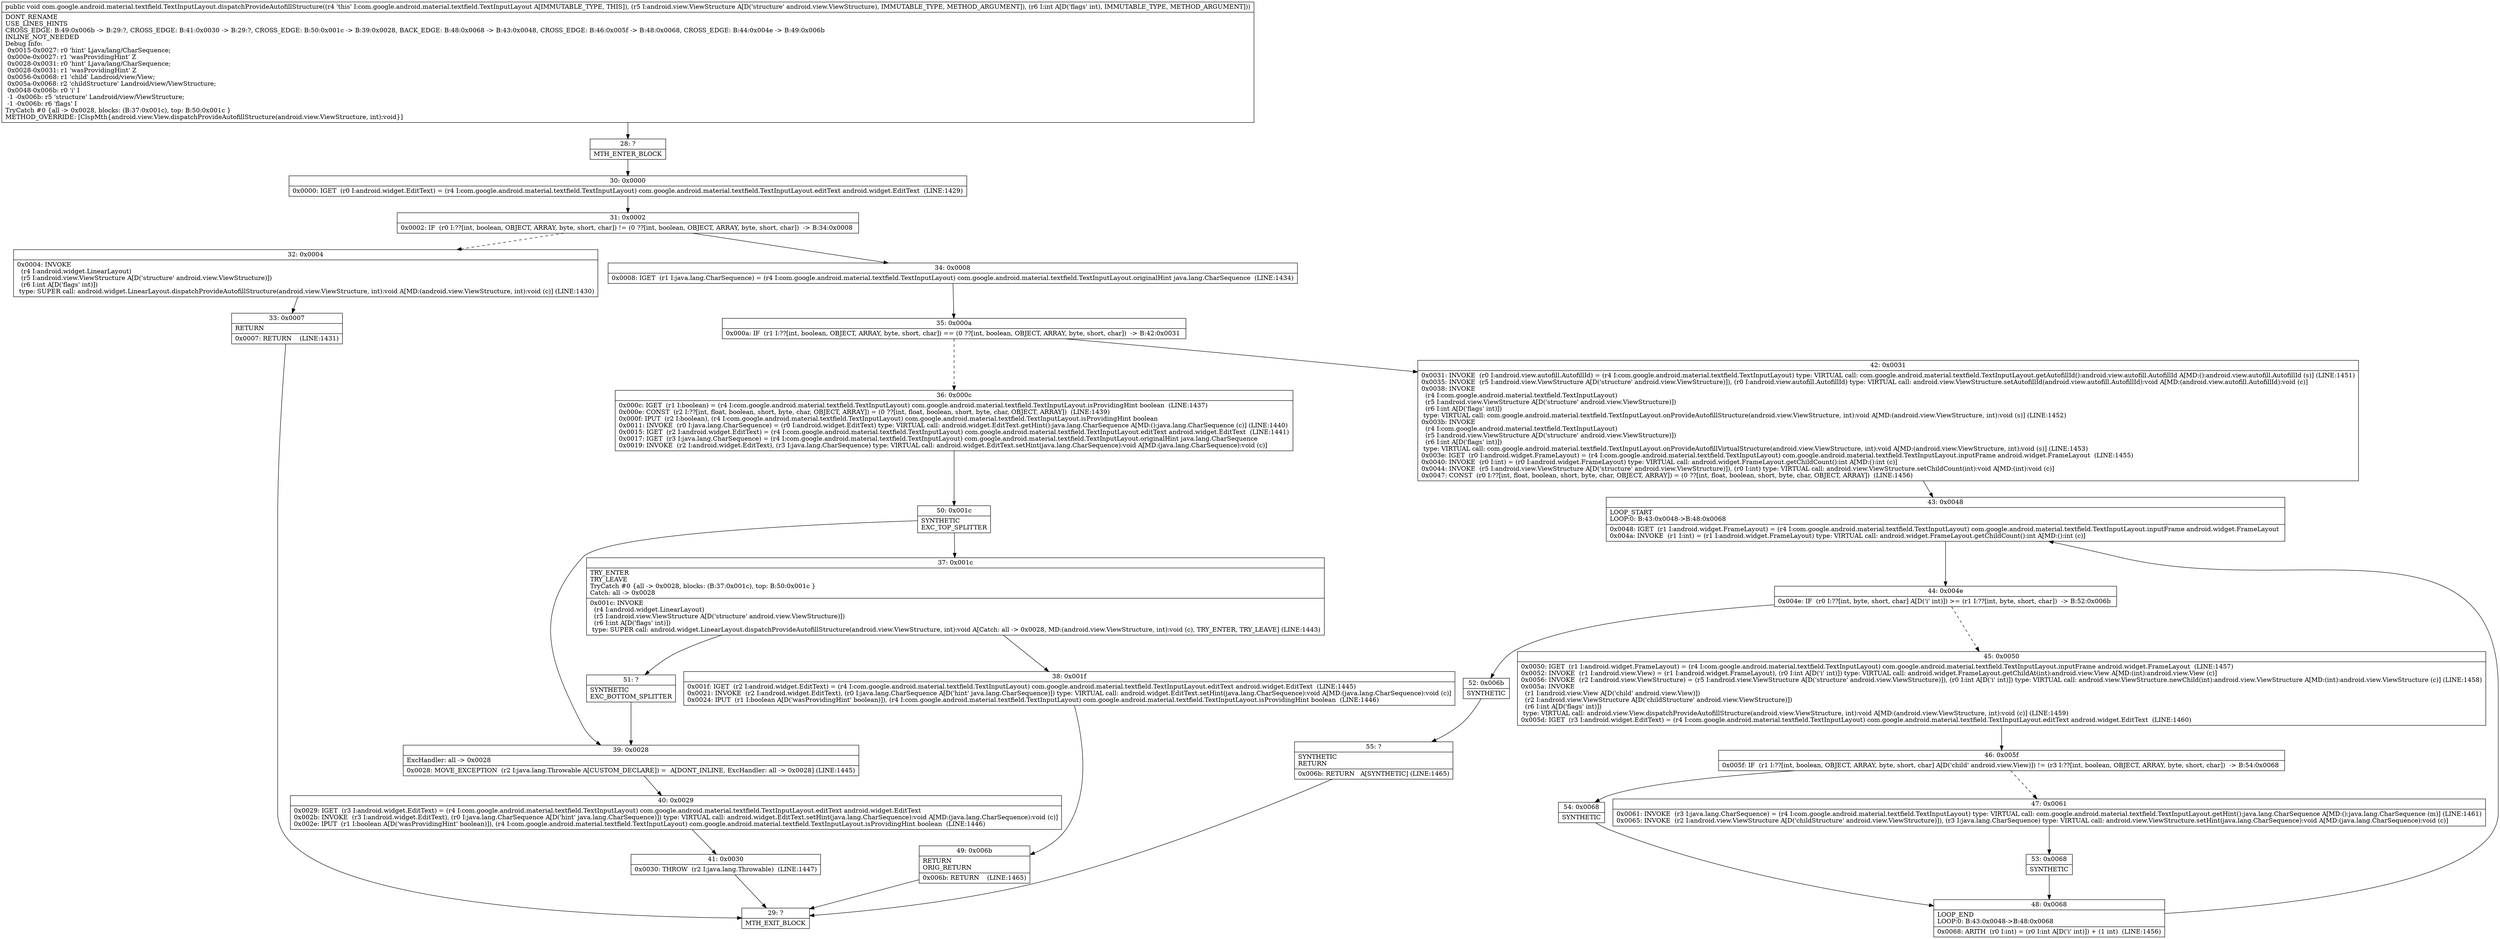 digraph "CFG forcom.google.android.material.textfield.TextInputLayout.dispatchProvideAutofillStructure(Landroid\/view\/ViewStructure;I)V" {
Node_28 [shape=record,label="{28\:\ ?|MTH_ENTER_BLOCK\l}"];
Node_30 [shape=record,label="{30\:\ 0x0000|0x0000: IGET  (r0 I:android.widget.EditText) = (r4 I:com.google.android.material.textfield.TextInputLayout) com.google.android.material.textfield.TextInputLayout.editText android.widget.EditText  (LINE:1429)\l}"];
Node_31 [shape=record,label="{31\:\ 0x0002|0x0002: IF  (r0 I:??[int, boolean, OBJECT, ARRAY, byte, short, char]) != (0 ??[int, boolean, OBJECT, ARRAY, byte, short, char])  \-\> B:34:0x0008 \l}"];
Node_32 [shape=record,label="{32\:\ 0x0004|0x0004: INVOKE  \l  (r4 I:android.widget.LinearLayout)\l  (r5 I:android.view.ViewStructure A[D('structure' android.view.ViewStructure)])\l  (r6 I:int A[D('flags' int)])\l type: SUPER call: android.widget.LinearLayout.dispatchProvideAutofillStructure(android.view.ViewStructure, int):void A[MD:(android.view.ViewStructure, int):void (c)] (LINE:1430)\l}"];
Node_33 [shape=record,label="{33\:\ 0x0007|RETURN\l|0x0007: RETURN    (LINE:1431)\l}"];
Node_29 [shape=record,label="{29\:\ ?|MTH_EXIT_BLOCK\l}"];
Node_34 [shape=record,label="{34\:\ 0x0008|0x0008: IGET  (r1 I:java.lang.CharSequence) = (r4 I:com.google.android.material.textfield.TextInputLayout) com.google.android.material.textfield.TextInputLayout.originalHint java.lang.CharSequence  (LINE:1434)\l}"];
Node_35 [shape=record,label="{35\:\ 0x000a|0x000a: IF  (r1 I:??[int, boolean, OBJECT, ARRAY, byte, short, char]) == (0 ??[int, boolean, OBJECT, ARRAY, byte, short, char])  \-\> B:42:0x0031 \l}"];
Node_36 [shape=record,label="{36\:\ 0x000c|0x000c: IGET  (r1 I:boolean) = (r4 I:com.google.android.material.textfield.TextInputLayout) com.google.android.material.textfield.TextInputLayout.isProvidingHint boolean  (LINE:1437)\l0x000e: CONST  (r2 I:??[int, float, boolean, short, byte, char, OBJECT, ARRAY]) = (0 ??[int, float, boolean, short, byte, char, OBJECT, ARRAY])  (LINE:1439)\l0x000f: IPUT  (r2 I:boolean), (r4 I:com.google.android.material.textfield.TextInputLayout) com.google.android.material.textfield.TextInputLayout.isProvidingHint boolean \l0x0011: INVOKE  (r0 I:java.lang.CharSequence) = (r0 I:android.widget.EditText) type: VIRTUAL call: android.widget.EditText.getHint():java.lang.CharSequence A[MD:():java.lang.CharSequence (c)] (LINE:1440)\l0x0015: IGET  (r2 I:android.widget.EditText) = (r4 I:com.google.android.material.textfield.TextInputLayout) com.google.android.material.textfield.TextInputLayout.editText android.widget.EditText  (LINE:1441)\l0x0017: IGET  (r3 I:java.lang.CharSequence) = (r4 I:com.google.android.material.textfield.TextInputLayout) com.google.android.material.textfield.TextInputLayout.originalHint java.lang.CharSequence \l0x0019: INVOKE  (r2 I:android.widget.EditText), (r3 I:java.lang.CharSequence) type: VIRTUAL call: android.widget.EditText.setHint(java.lang.CharSequence):void A[MD:(java.lang.CharSequence):void (c)]\l}"];
Node_50 [shape=record,label="{50\:\ 0x001c|SYNTHETIC\lEXC_TOP_SPLITTER\l}"];
Node_37 [shape=record,label="{37\:\ 0x001c|TRY_ENTER\lTRY_LEAVE\lTryCatch #0 \{all \-\> 0x0028, blocks: (B:37:0x001c), top: B:50:0x001c \}\lCatch: all \-\> 0x0028\l|0x001c: INVOKE  \l  (r4 I:android.widget.LinearLayout)\l  (r5 I:android.view.ViewStructure A[D('structure' android.view.ViewStructure)])\l  (r6 I:int A[D('flags' int)])\l type: SUPER call: android.widget.LinearLayout.dispatchProvideAutofillStructure(android.view.ViewStructure, int):void A[Catch: all \-\> 0x0028, MD:(android.view.ViewStructure, int):void (c), TRY_ENTER, TRY_LEAVE] (LINE:1443)\l}"];
Node_38 [shape=record,label="{38\:\ 0x001f|0x001f: IGET  (r2 I:android.widget.EditText) = (r4 I:com.google.android.material.textfield.TextInputLayout) com.google.android.material.textfield.TextInputLayout.editText android.widget.EditText  (LINE:1445)\l0x0021: INVOKE  (r2 I:android.widget.EditText), (r0 I:java.lang.CharSequence A[D('hint' java.lang.CharSequence)]) type: VIRTUAL call: android.widget.EditText.setHint(java.lang.CharSequence):void A[MD:(java.lang.CharSequence):void (c)]\l0x0024: IPUT  (r1 I:boolean A[D('wasProvidingHint' boolean)]), (r4 I:com.google.android.material.textfield.TextInputLayout) com.google.android.material.textfield.TextInputLayout.isProvidingHint boolean  (LINE:1446)\l}"];
Node_49 [shape=record,label="{49\:\ 0x006b|RETURN\lORIG_RETURN\l|0x006b: RETURN    (LINE:1465)\l}"];
Node_51 [shape=record,label="{51\:\ ?|SYNTHETIC\lEXC_BOTTOM_SPLITTER\l}"];
Node_39 [shape=record,label="{39\:\ 0x0028|ExcHandler: all \-\> 0x0028\l|0x0028: MOVE_EXCEPTION  (r2 I:java.lang.Throwable A[CUSTOM_DECLARE]) =  A[DONT_INLINE, ExcHandler: all \-\> 0x0028] (LINE:1445)\l}"];
Node_40 [shape=record,label="{40\:\ 0x0029|0x0029: IGET  (r3 I:android.widget.EditText) = (r4 I:com.google.android.material.textfield.TextInputLayout) com.google.android.material.textfield.TextInputLayout.editText android.widget.EditText \l0x002b: INVOKE  (r3 I:android.widget.EditText), (r0 I:java.lang.CharSequence A[D('hint' java.lang.CharSequence)]) type: VIRTUAL call: android.widget.EditText.setHint(java.lang.CharSequence):void A[MD:(java.lang.CharSequence):void (c)]\l0x002e: IPUT  (r1 I:boolean A[D('wasProvidingHint' boolean)]), (r4 I:com.google.android.material.textfield.TextInputLayout) com.google.android.material.textfield.TextInputLayout.isProvidingHint boolean  (LINE:1446)\l}"];
Node_41 [shape=record,label="{41\:\ 0x0030|0x0030: THROW  (r2 I:java.lang.Throwable)  (LINE:1447)\l}"];
Node_42 [shape=record,label="{42\:\ 0x0031|0x0031: INVOKE  (r0 I:android.view.autofill.AutofillId) = (r4 I:com.google.android.material.textfield.TextInputLayout) type: VIRTUAL call: com.google.android.material.textfield.TextInputLayout.getAutofillId():android.view.autofill.AutofillId A[MD:():android.view.autofill.AutofillId (s)] (LINE:1451)\l0x0035: INVOKE  (r5 I:android.view.ViewStructure A[D('structure' android.view.ViewStructure)]), (r0 I:android.view.autofill.AutofillId) type: VIRTUAL call: android.view.ViewStructure.setAutofillId(android.view.autofill.AutofillId):void A[MD:(android.view.autofill.AutofillId):void (c)]\l0x0038: INVOKE  \l  (r4 I:com.google.android.material.textfield.TextInputLayout)\l  (r5 I:android.view.ViewStructure A[D('structure' android.view.ViewStructure)])\l  (r6 I:int A[D('flags' int)])\l type: VIRTUAL call: com.google.android.material.textfield.TextInputLayout.onProvideAutofillStructure(android.view.ViewStructure, int):void A[MD:(android.view.ViewStructure, int):void (s)] (LINE:1452)\l0x003b: INVOKE  \l  (r4 I:com.google.android.material.textfield.TextInputLayout)\l  (r5 I:android.view.ViewStructure A[D('structure' android.view.ViewStructure)])\l  (r6 I:int A[D('flags' int)])\l type: VIRTUAL call: com.google.android.material.textfield.TextInputLayout.onProvideAutofillVirtualStructure(android.view.ViewStructure, int):void A[MD:(android.view.ViewStructure, int):void (s)] (LINE:1453)\l0x003e: IGET  (r0 I:android.widget.FrameLayout) = (r4 I:com.google.android.material.textfield.TextInputLayout) com.google.android.material.textfield.TextInputLayout.inputFrame android.widget.FrameLayout  (LINE:1455)\l0x0040: INVOKE  (r0 I:int) = (r0 I:android.widget.FrameLayout) type: VIRTUAL call: android.widget.FrameLayout.getChildCount():int A[MD:():int (c)]\l0x0044: INVOKE  (r5 I:android.view.ViewStructure A[D('structure' android.view.ViewStructure)]), (r0 I:int) type: VIRTUAL call: android.view.ViewStructure.setChildCount(int):void A[MD:(int):void (c)]\l0x0047: CONST  (r0 I:??[int, float, boolean, short, byte, char, OBJECT, ARRAY]) = (0 ??[int, float, boolean, short, byte, char, OBJECT, ARRAY])  (LINE:1456)\l}"];
Node_43 [shape=record,label="{43\:\ 0x0048|LOOP_START\lLOOP:0: B:43:0x0048\-\>B:48:0x0068\l|0x0048: IGET  (r1 I:android.widget.FrameLayout) = (r4 I:com.google.android.material.textfield.TextInputLayout) com.google.android.material.textfield.TextInputLayout.inputFrame android.widget.FrameLayout \l0x004a: INVOKE  (r1 I:int) = (r1 I:android.widget.FrameLayout) type: VIRTUAL call: android.widget.FrameLayout.getChildCount():int A[MD:():int (c)]\l}"];
Node_44 [shape=record,label="{44\:\ 0x004e|0x004e: IF  (r0 I:??[int, byte, short, char] A[D('i' int)]) \>= (r1 I:??[int, byte, short, char])  \-\> B:52:0x006b \l}"];
Node_45 [shape=record,label="{45\:\ 0x0050|0x0050: IGET  (r1 I:android.widget.FrameLayout) = (r4 I:com.google.android.material.textfield.TextInputLayout) com.google.android.material.textfield.TextInputLayout.inputFrame android.widget.FrameLayout  (LINE:1457)\l0x0052: INVOKE  (r1 I:android.view.View) = (r1 I:android.widget.FrameLayout), (r0 I:int A[D('i' int)]) type: VIRTUAL call: android.widget.FrameLayout.getChildAt(int):android.view.View A[MD:(int):android.view.View (c)]\l0x0056: INVOKE  (r2 I:android.view.ViewStructure) = (r5 I:android.view.ViewStructure A[D('structure' android.view.ViewStructure)]), (r0 I:int A[D('i' int)]) type: VIRTUAL call: android.view.ViewStructure.newChild(int):android.view.ViewStructure A[MD:(int):android.view.ViewStructure (c)] (LINE:1458)\l0x005a: INVOKE  \l  (r1 I:android.view.View A[D('child' android.view.View)])\l  (r2 I:android.view.ViewStructure A[D('childStructure' android.view.ViewStructure)])\l  (r6 I:int A[D('flags' int)])\l type: VIRTUAL call: android.view.View.dispatchProvideAutofillStructure(android.view.ViewStructure, int):void A[MD:(android.view.ViewStructure, int):void (c)] (LINE:1459)\l0x005d: IGET  (r3 I:android.widget.EditText) = (r4 I:com.google.android.material.textfield.TextInputLayout) com.google.android.material.textfield.TextInputLayout.editText android.widget.EditText  (LINE:1460)\l}"];
Node_46 [shape=record,label="{46\:\ 0x005f|0x005f: IF  (r1 I:??[int, boolean, OBJECT, ARRAY, byte, short, char] A[D('child' android.view.View)]) != (r3 I:??[int, boolean, OBJECT, ARRAY, byte, short, char])  \-\> B:54:0x0068 \l}"];
Node_47 [shape=record,label="{47\:\ 0x0061|0x0061: INVOKE  (r3 I:java.lang.CharSequence) = (r4 I:com.google.android.material.textfield.TextInputLayout) type: VIRTUAL call: com.google.android.material.textfield.TextInputLayout.getHint():java.lang.CharSequence A[MD:():java.lang.CharSequence (m)] (LINE:1461)\l0x0065: INVOKE  (r2 I:android.view.ViewStructure A[D('childStructure' android.view.ViewStructure)]), (r3 I:java.lang.CharSequence) type: VIRTUAL call: android.view.ViewStructure.setHint(java.lang.CharSequence):void A[MD:(java.lang.CharSequence):void (c)]\l}"];
Node_53 [shape=record,label="{53\:\ 0x0068|SYNTHETIC\l}"];
Node_48 [shape=record,label="{48\:\ 0x0068|LOOP_END\lLOOP:0: B:43:0x0048\-\>B:48:0x0068\l|0x0068: ARITH  (r0 I:int) = (r0 I:int A[D('i' int)]) + (1 int)  (LINE:1456)\l}"];
Node_54 [shape=record,label="{54\:\ 0x0068|SYNTHETIC\l}"];
Node_52 [shape=record,label="{52\:\ 0x006b|SYNTHETIC\l}"];
Node_55 [shape=record,label="{55\:\ ?|SYNTHETIC\lRETURN\l|0x006b: RETURN   A[SYNTHETIC] (LINE:1465)\l}"];
MethodNode[shape=record,label="{public void com.google.android.material.textfield.TextInputLayout.dispatchProvideAutofillStructure((r4 'this' I:com.google.android.material.textfield.TextInputLayout A[IMMUTABLE_TYPE, THIS]), (r5 I:android.view.ViewStructure A[D('structure' android.view.ViewStructure), IMMUTABLE_TYPE, METHOD_ARGUMENT]), (r6 I:int A[D('flags' int), IMMUTABLE_TYPE, METHOD_ARGUMENT]))  | DONT_RENAME\lUSE_LINES_HINTS\lCROSS_EDGE: B:49:0x006b \-\> B:29:?, CROSS_EDGE: B:41:0x0030 \-\> B:29:?, CROSS_EDGE: B:50:0x001c \-\> B:39:0x0028, BACK_EDGE: B:48:0x0068 \-\> B:43:0x0048, CROSS_EDGE: B:46:0x005f \-\> B:48:0x0068, CROSS_EDGE: B:44:0x004e \-\> B:49:0x006b\lINLINE_NOT_NEEDED\lDebug Info:\l  0x0015\-0x0027: r0 'hint' Ljava\/lang\/CharSequence;\l  0x000e\-0x0027: r1 'wasProvidingHint' Z\l  0x0028\-0x0031: r0 'hint' Ljava\/lang\/CharSequence;\l  0x0028\-0x0031: r1 'wasProvidingHint' Z\l  0x0056\-0x0068: r1 'child' Landroid\/view\/View;\l  0x005a\-0x0068: r2 'childStructure' Landroid\/view\/ViewStructure;\l  0x0048\-0x006b: r0 'i' I\l  \-1 \-0x006b: r5 'structure' Landroid\/view\/ViewStructure;\l  \-1 \-0x006b: r6 'flags' I\lTryCatch #0 \{all \-\> 0x0028, blocks: (B:37:0x001c), top: B:50:0x001c \}\lMETHOD_OVERRIDE: [ClspMth\{android.view.View.dispatchProvideAutofillStructure(android.view.ViewStructure, int):void\}]\l}"];
MethodNode -> Node_28;Node_28 -> Node_30;
Node_30 -> Node_31;
Node_31 -> Node_32[style=dashed];
Node_31 -> Node_34;
Node_32 -> Node_33;
Node_33 -> Node_29;
Node_34 -> Node_35;
Node_35 -> Node_36[style=dashed];
Node_35 -> Node_42;
Node_36 -> Node_50;
Node_50 -> Node_37;
Node_50 -> Node_39;
Node_37 -> Node_38;
Node_37 -> Node_51;
Node_38 -> Node_49;
Node_49 -> Node_29;
Node_51 -> Node_39;
Node_39 -> Node_40;
Node_40 -> Node_41;
Node_41 -> Node_29;
Node_42 -> Node_43;
Node_43 -> Node_44;
Node_44 -> Node_45[style=dashed];
Node_44 -> Node_52;
Node_45 -> Node_46;
Node_46 -> Node_47[style=dashed];
Node_46 -> Node_54;
Node_47 -> Node_53;
Node_53 -> Node_48;
Node_48 -> Node_43;
Node_54 -> Node_48;
Node_52 -> Node_55;
Node_55 -> Node_29;
}

